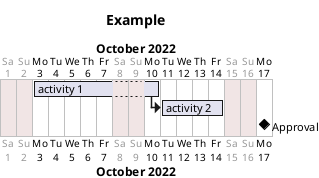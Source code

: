 {
  "sha1": "iwpd23xf5ze0rff5f088yye69vfdmga",
  "insertion": {
    "when": "2024-06-03T18:59:31.298Z",
    "url": "https://forum.plantuml.net/16901/gantt-milestone-starts-happens-first-dayofweek-activitys",
    "user": "plantuml@gmail.com"
  }
}
@startgantt

title "Example"
!$start_date = "2022-10-01"
printscale daily
Saturday are closed
Sunday are closed
Project starts at $start_date
[activity 1] starts on $start_date and lasts 6 days
[activity 2] starts after [activity 1]'s end and lasts 4 days
' This should happen on the next Monday after activity 2 has finished
' but I don't want to manually have to calculate the date
[Approval] happens on 2022-10-17
' Example of a syntax that would allow me to express what I want
'[Approval] happens on first Monday after [activity 2]'s end

@endgantt
